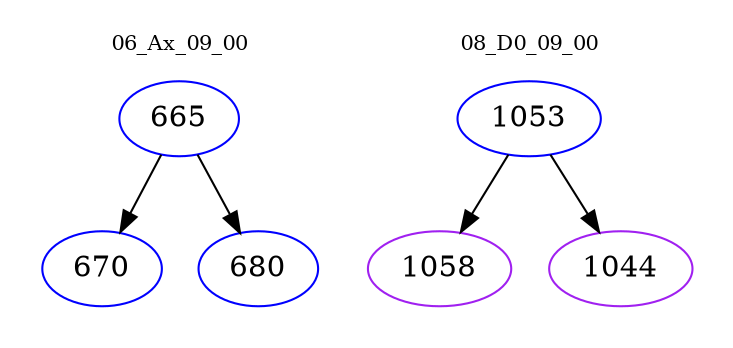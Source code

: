 digraph{
subgraph cluster_0 {
color = white
label = "06_Ax_09_00";
fontsize=10;
T0_665 [label="665", color="blue"]
T0_665 -> T0_670 [color="black"]
T0_670 [label="670", color="blue"]
T0_665 -> T0_680 [color="black"]
T0_680 [label="680", color="blue"]
}
subgraph cluster_1 {
color = white
label = "08_D0_09_00";
fontsize=10;
T1_1053 [label="1053", color="blue"]
T1_1053 -> T1_1058 [color="black"]
T1_1058 [label="1058", color="purple"]
T1_1053 -> T1_1044 [color="black"]
T1_1044 [label="1044", color="purple"]
}
}
